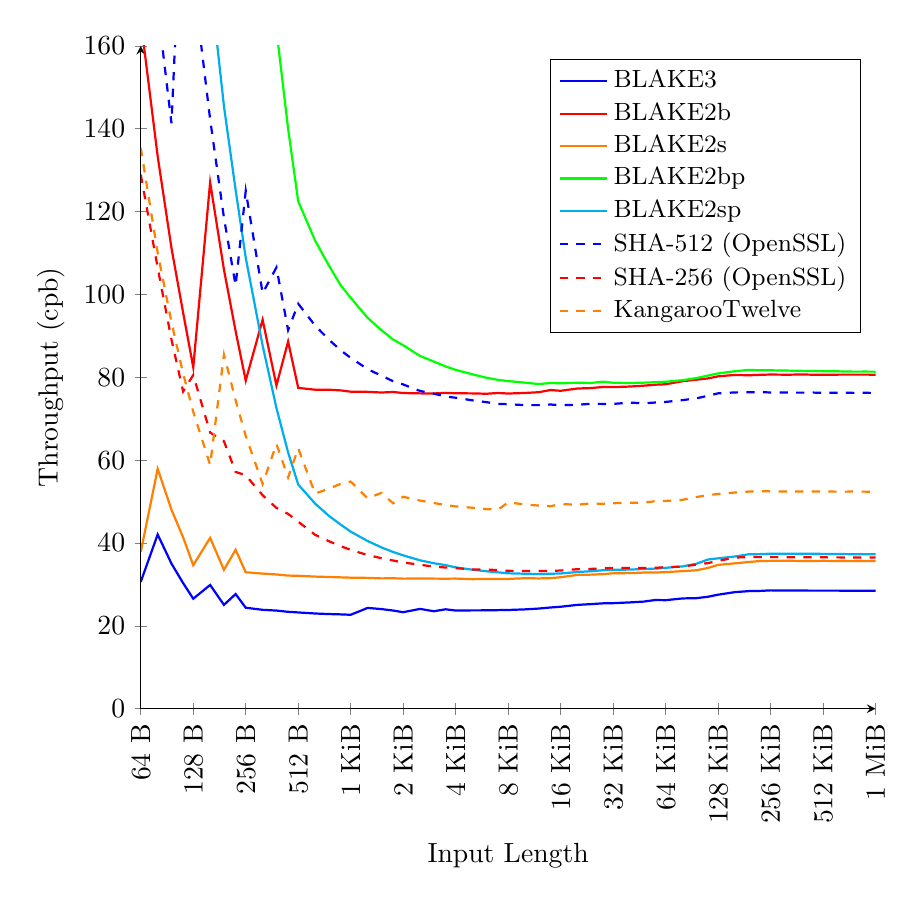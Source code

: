 \begin{tikzpicture}
\begin{axis}[
    width=0.9\textwidth,
	height=10cm,
	legend style={at={(0.98,0.98)}, anchor=north east, font=\small, cells={anchor=west}},
	axis x line=bottom,
	axis y line=left,
	cycle multi list={
		linestyles\nextlist
		blue,red,orange,green,cyan
	},
	%no markers,
	mark options={scale=0.5},
	every axis plot/.append style={thick},
    ymin=0,
    ymax=160,
    xmin=64,
    xmax=1048576,
	ylabel=Throughput (cpb),
	xlabel=Input Length,
	xmode=log,
	log basis x=2,
	y tick label style={%
		/pgf/number format/.cd,%
		scaled x ticks = false,%
		set thousands separator={},%
		fixed%
	},
	xticklabels={64 B,128 B,256 B,512 B,1 KiB,2 KiB,4 KiB,8 KiB,16 KiB,32 KiB,64 KiB,128 KiB,256 KiB,512 KiB,1 MiB},
	xtick={64, 128, 256, 512, 1024, 2048, 4096, 8192, 16384, 32768, 65536, 131072, 262144, 524288, 1048576},
	x tick label style={rotate=90,anchor=east}
]
\legend{BLAKE3, BLAKE2b, BLAKE2s, BLAKE2bp, BLAKE2sp, SHA-512 (OpenSSL), SHA-256 (OpenSSL), KangarooTwelve}
% blake3
\addplot coordinates {
(64, 30.629)
(80, 42.047)
(96, 35.021)
(112, 30.299)
(128, 26.544)
(160, 29.866)
(192, 25.057)
(224, 27.667)
(256, 24.369)
(320, 23.861)
(384, 23.68)
(448, 23.381)
(512, 23.229)
(640, 22.974)
(768, 22.838)
(896, 22.762)
(1024, 22.667)
(1280, 24.317)
(1536, 24.043)
(1792, 23.69)
(2048, 23.286)
(2560, 24.083)
(3072, 23.514)
(3584, 23.992)
(4096, 23.686)
(5120, 23.729)
(6144, 23.735)
(7168, 23.787)
(8192, 23.824)
(10240, 23.969)
(12288, 24.168)
(14336, 24.424)
(16384, 24.605)
(20480, 25.06)
(24576, 25.241)
(28672, 25.425)
(32768, 25.467)
(40960, 25.654)
(49152, 25.848)
(57344, 26.238)
(65536, 26.185)
(81920, 26.611)
(98304, 26.676)
(114688, 27.017)
(131072, 27.514)
(163840, 28.134)
(196608, 28.377)
(229376, 28.432)
(262144, 28.555)
(327680, 28.507)
(393216, 28.51)
(458752, 28.493)
(524288, 28.495)
(655360, 28.491)
(786432, 28.481)
(917504, 28.489)
(1048576, 28.472)
};
% blake2b
\addplot coordinates {
(64, 166.11)
(80, 133.316)
(96, 111.189)
(112, 95.556)
(128, 82.408)
(160, 127.037)
(192, 105.98)
(224, 91.118)
(256, 79.205)
(320, 93.884)
(384, 78.02)
(448, 88.623)
(512, 77.43)
(640, 76.992)
(768, 76.989)
(896, 76.829)
(1024, 76.514)
(1280, 76.472)
(1536, 76.314)
(1792, 76.437)
(2048, 76.191)
(2560, 76.104)
(3072, 76.079)
(3584, 76.234)
(4096, 76.135)
(5120, 76.101)
(6144, 76.015)
(7168, 76.198)
(8192, 76.072)
(10240, 76.202)
(12288, 76.392)
(14336, 76.908)
(16384, 76.731)
(20480, 77.278)
(24576, 77.395)
(28672, 77.651)
(32768, 77.626)
(40960, 77.755)
(49152, 77.966)
(57344, 78.205)
(65536, 78.304)
(81920, 79.039)
(98304, 79.403)
(114688, 79.717)
(131072, 80.214)
(163840, 80.562)
(196608, 80.472)
(229376, 80.593)
(262144, 80.652)
(327680, 80.612)
(393216, 80.664)
(458752, 80.615)
(524288, 80.607)
(655360, 80.63)
(786432, 80.631)
(917504, 80.634)
(1048576, 80.617)
};
% blake2s
\addplot coordinates {
(64, 37.82)
(80, 57.901)
(96, 48.021)
(112, 41.339)
(128, 34.642)
(160, 41.217)
(192, 33.521)
(224, 38.352)
(256, 32.927)
(320, 32.608)
(384, 32.399)
(448, 32.127)
(512, 32.071)
(640, 31.883)
(768, 31.787)
(896, 31.698)
(1024, 31.624)
(1280, 31.571)
(1536, 31.448)
(1792, 31.485)
(2048, 31.392)
(2560, 31.415)
(3072, 31.397)
(3584, 31.374)
(4096, 31.403)
(5120, 31.26)
(6144, 31.304)
(7168, 31.313)
(8192, 31.32)
(10240, 31.496)
(12288, 31.442)
(14336, 31.511)
(16384, 31.731)
(20480, 32.298)
(24576, 32.357)
(28672, 32.473)
(32768, 32.685)
(40960, 32.728)
(49152, 32.854)
(57344, 32.86)
(65536, 32.961)
(81920, 33.199)
(98304, 33.403)
(114688, 33.969)
(131072, 34.704)
(163840, 35.082)
(196608, 35.408)
(229376, 35.644)
(262144, 35.681)
(327680, 35.697)
(393216, 35.654)
(458752, 35.648)
(524288, 35.684)
(655360, 35.647)
(786432, 35.665)
(917504, 35.644)
(1048576, 35.66)
};
% blake2bp
\addplot coordinates {
(64, 982.625)
(80, 788.286)
(96, 655.195)
(112, 562.632)
(128, 490.632)
(160, 392.871)
(192, 327.0)
(224, 280.695)
(256, 244.82)
(320, 196.507)
(384, 163.872)
(448, 139.993)
(512, 122.461)
(640, 112.984)
(768, 106.957)
(896, 102.237)
(1024, 99.175)
(1280, 94.333)
(1536, 91.362)
(1792, 89.104)
(2048, 87.734)
(2560, 85.121)
(3072, 83.777)
(3584, 82.609)
(4096, 81.786)
(5120, 80.696)
(6144, 79.889)
(7168, 79.364)
(8192, 79.067)
(10240, 78.695)
(12288, 78.35)
(14336, 78.617)
(16384, 78.528)
(20480, 78.693)
(24576, 78.62)
(28672, 78.942)
(32768, 78.674)
(40960, 78.616)
(49152, 78.694)
(57344, 78.814)
(65536, 78.906)
(81920, 79.285)
(98304, 79.79)
(114688, 80.405)
(131072, 80.928)
(163840, 81.452)
(196608, 81.778)
(229376, 81.683)
(262144, 81.676)
(327680, 81.605)
(393216, 81.548)
(458752, 81.495)
(524288, 81.468)
(655360, 81.419)
(786432, 81.352)
(917504, 81.364)
(1048576, 81.35)
};
% blake2sp
\addplot coordinates {
(64, 436.895)
(80, 352.249)
(96, 293.104)
(112, 251.376)
(128, 218.222)
(160, 175.878)
(192, 145.42)
(224, 125.201)
(256, 108.849)
(320, 87.64)
(384, 72.582)
(448, 61.846)
(512, 54.111)
(640, 49.503)
(768, 46.537)
(896, 44.444)
(1024, 42.73)
(1280, 40.468)
(1536, 38.936)
(1792, 37.818)
(2048, 37.002)
(2560, 35.808)
(3072, 35.104)
(3584, 34.652)
(4096, 34.103)
(5120, 33.54)
(6144, 33.169)
(7168, 32.908)
(8192, 32.672)
(10240, 32.575)
(12288, 32.502)
(14336, 32.566)
(16384, 32.632)
(20480, 32.986)
(24576, 33.189)
(28672, 33.417)
(32768, 33.505)
(40960, 33.578)
(49152, 33.716)
(57344, 33.814)
(65536, 33.998)
(81920, 34.336)
(98304, 34.976)
(114688, 36.005)
(131072, 36.29)
(163840, 36.725)
(196608, 37.275)
(229376, 37.311)
(262144, 37.409)
(327680, 37.422)
(393216, 37.412)
(458752, 37.38)
(524288, 37.367)
(655360, 37.325)
(786432, 37.285)
(917504, 37.278)
(1048576, 37.253)
};
% sha512
\addplot coordinates {
(64, 210.734)
(80, 169.246)
(96, 141.314)
(112, 204.08)
(128, 176.02)
(160, 142.217)
(192, 118.475)
(224, 102.141)
(256, 124.98)
(320, 100.279)
(384, 106.5)
(448, 91.389)
(512, 97.744)
(640, 92.472)
(768, 89.072)
(896, 86.53)
(1024, 84.675)
(1280, 81.957)
(1536, 80.377)
(1792, 79.049)
(2048, 78.258)
(2560, 76.688)
(3072, 76.04)
(3584, 75.353)
(4096, 75.051)
(5120, 74.421)
(6144, 73.989)
(7168, 73.555)
(8192, 73.496)
(10240, 73.261)
(12288, 73.272)
(14336, 73.416)
(16384, 73.253)
(20480, 73.361)
(24576, 73.603)
(28672, 73.561)
(32768, 73.563)
(40960, 73.88)
(49152, 73.72)
(57344, 73.9)
(65536, 74.041)
(81920, 74.476)
(98304, 74.907)
(114688, 75.524)
(131072, 76.116)
(163840, 76.335)
(196608, 76.403)
(229376, 76.4)
(262144, 76.328)
(327680, 76.297)
(393216, 76.283)
(458752, 76.297)
(524288, 76.242)
(655360, 76.261)
(786432, 76.229)
(917504, 76.24)
(1048576, 76.215)
};
% sha256
\addplot coordinates {
(64, 128.901)
(80, 106.442)
(96, 89.08)
(112, 76.553)
(128, 80.544)
(160, 66.649)
(192, 64.558)
(224, 57.156)
(256, 56.334)
(320, 51.526)
(384, 48.456)
(448, 47.018)
(512, 45.13)
(640, 41.966)
(768, 40.429)
(896, 39.226)
(1024, 38.334)
(1280, 37.079)
(1536, 36.328)
(1792, 35.762)
(2048, 35.287)
(2560, 34.737)
(3072, 34.285)
(3584, 34.07)
(4096, 33.92)
(5120, 33.619)
(6144, 33.569)
(7168, 33.46)
(8192, 33.272)
(10240, 33.236)
(12288, 33.235)
(14336, 33.258)
(16384, 33.345)
(20480, 33.673)
(24576, 33.748)
(28672, 33.877)
(32768, 33.962)
(40960, 33.979)
(49152, 33.971)
(57344, 33.996)
(65536, 34.167)
(81920, 34.287)
(98304, 34.783)
(114688, 35.137)
(131072, 35.663)
(163840, 36.474)
(196608, 36.608)
(229376, 36.598)
(262144, 36.589)
(327680, 36.571)
(393216, 36.565)
(458752, 36.528)
(524288, 36.528)
(655360, 36.517)
(786432, 36.501)
(917504, 36.489)
(1048576, 36.514)
};
% kangarootwelve
\addplot coordinates {
(64, 135.357)
(80, 110.04)
(96, 93.291)
(112, 80.894)
(128, 71.646)
(160, 58.83)
(192, 85.459)
(224, 74.434)
(256, 65.86)
(320, 54.231)
(384, 63.884)
(448, 55.812)
(512, 62.849)
(640, 51.917)
(768, 53.109)
(896, 54.264)
(1024, 54.83)
(1280, 50.77)
(1536, 52.083)
(1792, 49.58)
(2048, 51.154)
(2560, 50.231)
(3072, 49.639)
(3584, 49.164)
(4096, 48.822)
(5120, 48.498)
(6144, 48.17)
(7168, 48.048)
(8192, 49.783)
(10240, 49.3)
(12288, 49.02)
(14336, 48.87)
(16384, 49.388)
(20480, 49.239)
(24576, 49.555)
(28672, 49.429)
(32768, 49.593)
(40960, 49.706)
(49152, 49.743)
(57344, 50.091)
(65536, 50.139)
(81920, 50.412)
(98304, 51.086)
(114688, 51.521)
(131072, 51.832)
(163840, 52.179)
(196608, 52.404)
(229376, 52.46)
(262144, 52.47)
(327680, 52.407)
(393216, 52.416)
(458752, 52.418)
(524288, 52.418)
(655360, 52.383)
(786432, 52.405)
(917504, 52.387)
(1048576, 52.367)
};
\end{axis}
\end{tikzpicture}
